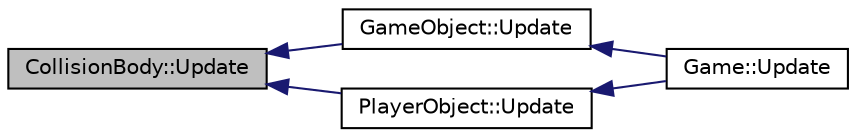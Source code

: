digraph "CollisionBody::Update"
{
  edge [fontname="Helvetica",fontsize="10",labelfontname="Helvetica",labelfontsize="10"];
  node [fontname="Helvetica",fontsize="10",shape=record];
  rankdir="LR";
  Node1 [label="CollisionBody::Update",height=0.2,width=0.4,color="black", fillcolor="grey75", style="filled" fontcolor="black"];
  Node1 -> Node2 [dir="back",color="midnightblue",fontsize="10",style="solid",fontname="Helvetica"];
  Node2 [label="GameObject::Update",height=0.2,width=0.4,color="black", fillcolor="white", style="filled",URL="$class_game_object.html#a1bd14aa169f501f94f1721943d716535",tooltip="virtual update function for game object, lines up collision body with rendering position ..."];
  Node2 -> Node3 [dir="back",color="midnightblue",fontsize="10",style="solid",fontname="Helvetica"];
  Node3 [label="Game::Update",height=0.2,width=0.4,color="black", fillcolor="white", style="filled",URL="$class_game.html#a1c5373c68261c54aff03e6abe40fee52",tooltip="updates all objects that require it "];
  Node1 -> Node4 [dir="back",color="midnightblue",fontsize="10",style="solid",fontname="Helvetica"];
  Node4 [label="PlayerObject::Update",height=0.2,width=0.4,color="black", fillcolor="white", style="filled",URL="$class_player_object.html#aaf5724196887e1bc08cad342f74c88b4",tooltip="updates the player "];
  Node4 -> Node3 [dir="back",color="midnightblue",fontsize="10",style="solid",fontname="Helvetica"];
}
